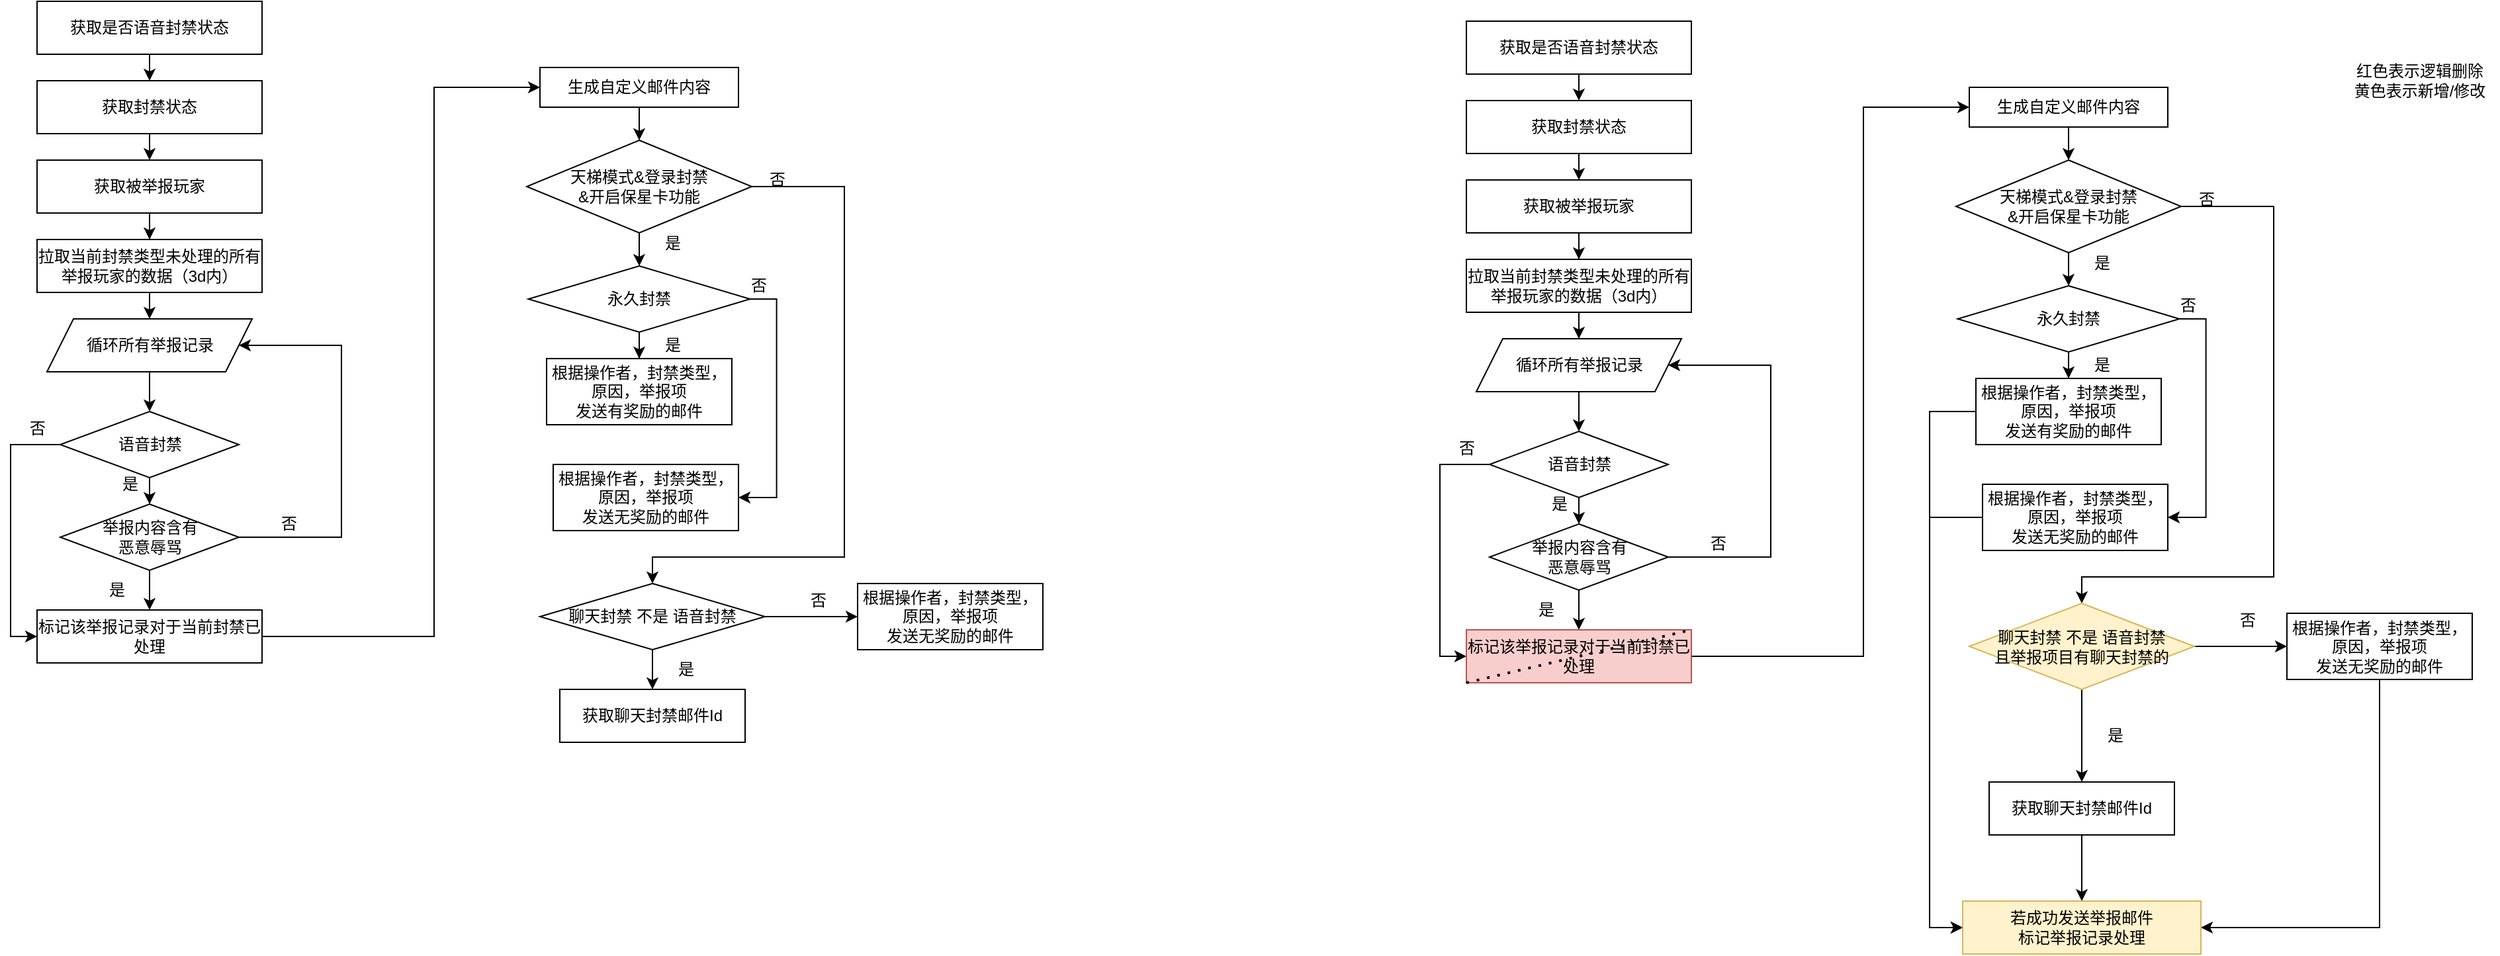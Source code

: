 <mxfile version="24.7.14">
  <diagram name="第 1 页" id="4FSL3MRzxva0yucp-lYa">
    <mxGraphModel dx="1434" dy="746" grid="1" gridSize="10" guides="1" tooltips="1" connect="1" arrows="1" fold="1" page="1" pageScale="1" pageWidth="4681" pageHeight="3300" math="0" shadow="0">
      <root>
        <mxCell id="0" />
        <mxCell id="1" parent="0" />
        <mxCell id="Age2WlZFDnUI9IWk4CiQ-43" style="edgeStyle=orthogonalEdgeStyle;rounded=0;orthogonalLoop=1;jettySize=auto;html=1;exitX=0.5;exitY=1;exitDx=0;exitDy=0;entryX=0.5;entryY=0;entryDx=0;entryDy=0;" parent="1" source="Age2WlZFDnUI9IWk4CiQ-1" target="Age2WlZFDnUI9IWk4CiQ-2" edge="1">
          <mxGeometry relative="1" as="geometry" />
        </mxCell>
        <mxCell id="Age2WlZFDnUI9IWk4CiQ-1" value="获取是否语音封禁状态" style="rounded=0;whiteSpace=wrap;html=1;" parent="1" vertex="1">
          <mxGeometry x="260" y="80" width="170" height="40" as="geometry" />
        </mxCell>
        <mxCell id="Age2WlZFDnUI9IWk4CiQ-44" style="edgeStyle=orthogonalEdgeStyle;rounded=0;orthogonalLoop=1;jettySize=auto;html=1;exitX=0.5;exitY=1;exitDx=0;exitDy=0;entryX=0.5;entryY=0;entryDx=0;entryDy=0;" parent="1" source="Age2WlZFDnUI9IWk4CiQ-2" target="Age2WlZFDnUI9IWk4CiQ-3" edge="1">
          <mxGeometry relative="1" as="geometry" />
        </mxCell>
        <mxCell id="Age2WlZFDnUI9IWk4CiQ-2" value="获取封禁状态" style="rounded=0;whiteSpace=wrap;html=1;" parent="1" vertex="1">
          <mxGeometry x="260" y="140" width="170" height="40" as="geometry" />
        </mxCell>
        <mxCell id="Age2WlZFDnUI9IWk4CiQ-45" style="edgeStyle=orthogonalEdgeStyle;rounded=0;orthogonalLoop=1;jettySize=auto;html=1;exitX=0.5;exitY=1;exitDx=0;exitDy=0;" parent="1" source="Age2WlZFDnUI9IWk4CiQ-3" target="Age2WlZFDnUI9IWk4CiQ-4" edge="1">
          <mxGeometry relative="1" as="geometry" />
        </mxCell>
        <mxCell id="Age2WlZFDnUI9IWk4CiQ-3" value="获取被举报玩家" style="rounded=0;whiteSpace=wrap;html=1;" parent="1" vertex="1">
          <mxGeometry x="260" y="200" width="170" height="40" as="geometry" />
        </mxCell>
        <mxCell id="Age2WlZFDnUI9IWk4CiQ-46" style="edgeStyle=orthogonalEdgeStyle;rounded=0;orthogonalLoop=1;jettySize=auto;html=1;exitX=0.5;exitY=1;exitDx=0;exitDy=0;" parent="1" source="Age2WlZFDnUI9IWk4CiQ-4" target="Age2WlZFDnUI9IWk4CiQ-9" edge="1">
          <mxGeometry relative="1" as="geometry" />
        </mxCell>
        <mxCell id="Age2WlZFDnUI9IWk4CiQ-4" value="拉取当前封禁类型未处理的所有举报玩家的数据（3d内）" style="rounded=0;whiteSpace=wrap;html=1;" parent="1" vertex="1">
          <mxGeometry x="260" y="260" width="170" height="40" as="geometry" />
        </mxCell>
        <mxCell id="Age2WlZFDnUI9IWk4CiQ-22" style="edgeStyle=orthogonalEdgeStyle;rounded=0;orthogonalLoop=1;jettySize=auto;html=1;exitX=0.5;exitY=1;exitDx=0;exitDy=0;entryX=0.5;entryY=0;entryDx=0;entryDy=0;" parent="1" source="Age2WlZFDnUI9IWk4CiQ-6" target="Age2WlZFDnUI9IWk4CiQ-8" edge="1">
          <mxGeometry relative="1" as="geometry" />
        </mxCell>
        <mxCell id="Age2WlZFDnUI9IWk4CiQ-25" style="edgeStyle=orthogonalEdgeStyle;rounded=0;orthogonalLoop=1;jettySize=auto;html=1;exitX=0;exitY=0.5;exitDx=0;exitDy=0;" parent="1" source="Age2WlZFDnUI9IWk4CiQ-6" target="Age2WlZFDnUI9IWk4CiQ-10" edge="1">
          <mxGeometry relative="1" as="geometry">
            <Array as="points">
              <mxPoint x="240" y="415" />
              <mxPoint x="240" y="560" />
            </Array>
          </mxGeometry>
        </mxCell>
        <mxCell id="Age2WlZFDnUI9IWk4CiQ-6" value="语音封禁" style="rhombus;whiteSpace=wrap;html=1;" parent="1" vertex="1">
          <mxGeometry x="277.5" y="390" width="135" height="50" as="geometry" />
        </mxCell>
        <mxCell id="Age2WlZFDnUI9IWk4CiQ-20" style="edgeStyle=orthogonalEdgeStyle;rounded=0;orthogonalLoop=1;jettySize=auto;html=1;exitX=1;exitY=0.5;exitDx=0;exitDy=0;entryX=1;entryY=0.5;entryDx=0;entryDy=0;" parent="1" source="Age2WlZFDnUI9IWk4CiQ-8" target="Age2WlZFDnUI9IWk4CiQ-9" edge="1">
          <mxGeometry relative="1" as="geometry">
            <Array as="points">
              <mxPoint x="490" y="485" />
              <mxPoint x="490" y="340" />
            </Array>
          </mxGeometry>
        </mxCell>
        <mxCell id="Age2WlZFDnUI9IWk4CiQ-27" style="edgeStyle=orthogonalEdgeStyle;rounded=0;orthogonalLoop=1;jettySize=auto;html=1;exitX=0.5;exitY=1;exitDx=0;exitDy=0;" parent="1" source="Age2WlZFDnUI9IWk4CiQ-8" target="Age2WlZFDnUI9IWk4CiQ-10" edge="1">
          <mxGeometry relative="1" as="geometry" />
        </mxCell>
        <mxCell id="Age2WlZFDnUI9IWk4CiQ-8" value="举报内容含有&lt;div&gt;恶意辱骂&lt;/div&gt;" style="rhombus;whiteSpace=wrap;html=1;" parent="1" vertex="1">
          <mxGeometry x="277.5" y="460" width="135" height="50" as="geometry" />
        </mxCell>
        <mxCell id="Age2WlZFDnUI9IWk4CiQ-24" style="edgeStyle=orthogonalEdgeStyle;rounded=0;orthogonalLoop=1;jettySize=auto;html=1;exitX=0.5;exitY=1;exitDx=0;exitDy=0;entryX=0.5;entryY=0;entryDx=0;entryDy=0;" parent="1" source="Age2WlZFDnUI9IWk4CiQ-9" target="Age2WlZFDnUI9IWk4CiQ-6" edge="1">
          <mxGeometry relative="1" as="geometry" />
        </mxCell>
        <mxCell id="Age2WlZFDnUI9IWk4CiQ-9" value="循环所有举报记录" style="shape=parallelogram;perimeter=parallelogramPerimeter;whiteSpace=wrap;html=1;fixedSize=1;" parent="1" vertex="1">
          <mxGeometry x="267.5" y="320" width="155" height="40" as="geometry" />
        </mxCell>
        <mxCell id="Age2WlZFDnUI9IWk4CiQ-29" style="edgeStyle=orthogonalEdgeStyle;rounded=0;orthogonalLoop=1;jettySize=auto;html=1;entryX=0;entryY=0.5;entryDx=0;entryDy=0;" parent="1" source="Age2WlZFDnUI9IWk4CiQ-10" target="Age2WlZFDnUI9IWk4CiQ-11" edge="1">
          <mxGeometry relative="1" as="geometry">
            <Array as="points">
              <mxPoint x="560" y="560" />
              <mxPoint x="560" y="145" />
            </Array>
          </mxGeometry>
        </mxCell>
        <mxCell id="Age2WlZFDnUI9IWk4CiQ-10" value="标记该举报记录对于当前封禁已处理" style="whiteSpace=wrap;html=1;" parent="1" vertex="1">
          <mxGeometry x="260" y="540" width="170" height="40" as="geometry" />
        </mxCell>
        <mxCell id="Age2WlZFDnUI9IWk4CiQ-30" style="edgeStyle=orthogonalEdgeStyle;rounded=0;orthogonalLoop=1;jettySize=auto;html=1;exitX=0.5;exitY=1;exitDx=0;exitDy=0;" parent="1" source="Age2WlZFDnUI9IWk4CiQ-11" target="Age2WlZFDnUI9IWk4CiQ-12" edge="1">
          <mxGeometry relative="1" as="geometry" />
        </mxCell>
        <mxCell id="Age2WlZFDnUI9IWk4CiQ-11" value="生成自定义邮件内容" style="rounded=0;whiteSpace=wrap;html=1;" parent="1" vertex="1">
          <mxGeometry x="640" y="130" width="150" height="30" as="geometry" />
        </mxCell>
        <mxCell id="Age2WlZFDnUI9IWk4CiQ-31" style="edgeStyle=orthogonalEdgeStyle;rounded=0;orthogonalLoop=1;jettySize=auto;html=1;exitX=0.5;exitY=1;exitDx=0;exitDy=0;" parent="1" source="Age2WlZFDnUI9IWk4CiQ-12" target="Age2WlZFDnUI9IWk4CiQ-13" edge="1">
          <mxGeometry relative="1" as="geometry" />
        </mxCell>
        <mxCell id="Age2WlZFDnUI9IWk4CiQ-37" style="edgeStyle=orthogonalEdgeStyle;rounded=0;orthogonalLoop=1;jettySize=auto;html=1;exitX=1;exitY=0.5;exitDx=0;exitDy=0;" parent="1" source="Age2WlZFDnUI9IWk4CiQ-12" target="Age2WlZFDnUI9IWk4CiQ-17" edge="1">
          <mxGeometry relative="1" as="geometry">
            <Array as="points">
              <mxPoint x="870" y="220" />
              <mxPoint x="870" y="500" />
              <mxPoint x="725" y="500" />
            </Array>
          </mxGeometry>
        </mxCell>
        <mxCell id="Age2WlZFDnUI9IWk4CiQ-12" value="天梯模式&amp;amp;登录封禁&lt;div&gt;&amp;amp;开启保星卡功能&lt;/div&gt;" style="rhombus;whiteSpace=wrap;html=1;" parent="1" vertex="1">
          <mxGeometry x="630" y="185" width="170" height="70" as="geometry" />
        </mxCell>
        <mxCell id="Age2WlZFDnUI9IWk4CiQ-33" style="edgeStyle=orthogonalEdgeStyle;rounded=0;orthogonalLoop=1;jettySize=auto;html=1;exitX=0.5;exitY=1;exitDx=0;exitDy=0;" parent="1" source="Age2WlZFDnUI9IWk4CiQ-13" target="Age2WlZFDnUI9IWk4CiQ-14" edge="1">
          <mxGeometry relative="1" as="geometry" />
        </mxCell>
        <mxCell id="Age2WlZFDnUI9IWk4CiQ-35" style="edgeStyle=orthogonalEdgeStyle;rounded=0;orthogonalLoop=1;jettySize=auto;html=1;exitX=1;exitY=0.5;exitDx=0;exitDy=0;entryX=1;entryY=0.5;entryDx=0;entryDy=0;" parent="1" source="Age2WlZFDnUI9IWk4CiQ-13" target="Age2WlZFDnUI9IWk4CiQ-15" edge="1">
          <mxGeometry relative="1" as="geometry" />
        </mxCell>
        <mxCell id="Age2WlZFDnUI9IWk4CiQ-13" value="永久封禁" style="rhombus;whiteSpace=wrap;html=1;" parent="1" vertex="1">
          <mxGeometry x="631.25" y="280" width="167.5" height="50" as="geometry" />
        </mxCell>
        <mxCell id="Age2WlZFDnUI9IWk4CiQ-14" value="&lt;div&gt;根据操作者，封禁类型，原因，举报项&lt;/div&gt;发送有奖励的邮件" style="whiteSpace=wrap;html=1;" parent="1" vertex="1">
          <mxGeometry x="645" y="350" width="140" height="50" as="geometry" />
        </mxCell>
        <mxCell id="Age2WlZFDnUI9IWk4CiQ-15" value="&lt;div&gt;根据操作者，封禁类型，原因，举报项&lt;/div&gt;发送无奖励的邮件" style="whiteSpace=wrap;html=1;" parent="1" vertex="1">
          <mxGeometry x="650" y="430" width="140" height="50" as="geometry" />
        </mxCell>
        <mxCell id="Age2WlZFDnUI9IWk4CiQ-39" style="edgeStyle=orthogonalEdgeStyle;rounded=0;orthogonalLoop=1;jettySize=auto;html=1;exitX=0.5;exitY=1;exitDx=0;exitDy=0;" parent="1" source="Age2WlZFDnUI9IWk4CiQ-17" target="Age2WlZFDnUI9IWk4CiQ-18" edge="1">
          <mxGeometry relative="1" as="geometry" />
        </mxCell>
        <mxCell id="Age2WlZFDnUI9IWk4CiQ-41" style="edgeStyle=orthogonalEdgeStyle;rounded=0;orthogonalLoop=1;jettySize=auto;html=1;exitX=1;exitY=0.5;exitDx=0;exitDy=0;entryX=0;entryY=0.5;entryDx=0;entryDy=0;" parent="1" source="Age2WlZFDnUI9IWk4CiQ-17" target="Age2WlZFDnUI9IWk4CiQ-19" edge="1">
          <mxGeometry relative="1" as="geometry" />
        </mxCell>
        <mxCell id="Age2WlZFDnUI9IWk4CiQ-17" value="聊天封禁 不是 语音封禁" style="rhombus;whiteSpace=wrap;html=1;" parent="1" vertex="1">
          <mxGeometry x="640" y="520" width="170" height="50" as="geometry" />
        </mxCell>
        <mxCell id="Age2WlZFDnUI9IWk4CiQ-18" value="获取聊天封禁邮件Id&lt;div&gt;&lt;/div&gt;" style="whiteSpace=wrap;html=1;" parent="1" vertex="1">
          <mxGeometry x="655" y="600" width="140" height="40" as="geometry" />
        </mxCell>
        <mxCell id="Age2WlZFDnUI9IWk4CiQ-19" value="&lt;div&gt;根据操作者，封禁类型，原因，举报项&lt;/div&gt;发送无奖励的邮件" style="whiteSpace=wrap;html=1;" parent="1" vertex="1">
          <mxGeometry x="880" y="520" width="140" height="50" as="geometry" />
        </mxCell>
        <mxCell id="Age2WlZFDnUI9IWk4CiQ-21" value="否" style="text;html=1;align=center;verticalAlign=middle;resizable=0;points=[];autosize=1;strokeColor=none;fillColor=none;" parent="1" vertex="1">
          <mxGeometry x="430" y="460" width="40" height="30" as="geometry" />
        </mxCell>
        <mxCell id="Age2WlZFDnUI9IWk4CiQ-23" value="是" style="text;html=1;align=center;verticalAlign=middle;resizable=0;points=[];autosize=1;strokeColor=none;fillColor=none;" parent="1" vertex="1">
          <mxGeometry x="310" y="430" width="40" height="30" as="geometry" />
        </mxCell>
        <mxCell id="Age2WlZFDnUI9IWk4CiQ-26" value="否" style="text;html=1;align=center;verticalAlign=middle;resizable=0;points=[];autosize=1;strokeColor=none;fillColor=none;" parent="1" vertex="1">
          <mxGeometry x="240" y="388" width="40" height="30" as="geometry" />
        </mxCell>
        <mxCell id="Age2WlZFDnUI9IWk4CiQ-28" value="是" style="text;html=1;align=center;verticalAlign=middle;resizable=0;points=[];autosize=1;strokeColor=none;fillColor=none;" parent="1" vertex="1">
          <mxGeometry x="300" y="510" width="40" height="30" as="geometry" />
        </mxCell>
        <mxCell id="Age2WlZFDnUI9IWk4CiQ-32" value="是" style="text;html=1;align=center;verticalAlign=middle;resizable=0;points=[];autosize=1;strokeColor=none;fillColor=none;" parent="1" vertex="1">
          <mxGeometry x="720" y="248" width="40" height="30" as="geometry" />
        </mxCell>
        <mxCell id="Age2WlZFDnUI9IWk4CiQ-34" value="是" style="text;html=1;align=center;verticalAlign=middle;resizable=0;points=[];autosize=1;strokeColor=none;fillColor=none;" parent="1" vertex="1">
          <mxGeometry x="720" y="325" width="40" height="30" as="geometry" />
        </mxCell>
        <mxCell id="Age2WlZFDnUI9IWk4CiQ-36" value="否" style="text;html=1;align=center;verticalAlign=middle;resizable=0;points=[];autosize=1;strokeColor=none;fillColor=none;" parent="1" vertex="1">
          <mxGeometry x="785" y="280" width="40" height="30" as="geometry" />
        </mxCell>
        <mxCell id="Age2WlZFDnUI9IWk4CiQ-38" value="否" style="text;html=1;align=center;verticalAlign=middle;resizable=0;points=[];autosize=1;strokeColor=none;fillColor=none;" parent="1" vertex="1">
          <mxGeometry x="798.75" y="200" width="40" height="30" as="geometry" />
        </mxCell>
        <mxCell id="Age2WlZFDnUI9IWk4CiQ-40" value="是" style="text;html=1;align=center;verticalAlign=middle;resizable=0;points=[];autosize=1;strokeColor=none;fillColor=none;" parent="1" vertex="1">
          <mxGeometry x="730" y="570" width="40" height="30" as="geometry" />
        </mxCell>
        <mxCell id="Age2WlZFDnUI9IWk4CiQ-42" value="否" style="text;html=1;align=center;verticalAlign=middle;resizable=0;points=[];autosize=1;strokeColor=none;fillColor=none;" parent="1" vertex="1">
          <mxGeometry x="830" y="518" width="40" height="30" as="geometry" />
        </mxCell>
        <mxCell id="OTYzF2b9YHP8ActhKxKk-1" style="edgeStyle=orthogonalEdgeStyle;rounded=0;orthogonalLoop=1;jettySize=auto;html=1;exitX=0.5;exitY=1;exitDx=0;exitDy=0;entryX=0.5;entryY=0;entryDx=0;entryDy=0;" edge="1" parent="1" source="OTYzF2b9YHP8ActhKxKk-2" target="OTYzF2b9YHP8ActhKxKk-4">
          <mxGeometry relative="1" as="geometry" />
        </mxCell>
        <mxCell id="OTYzF2b9YHP8ActhKxKk-2" value="获取是否语音封禁状态" style="rounded=0;whiteSpace=wrap;html=1;" vertex="1" parent="1">
          <mxGeometry x="1340" y="95" width="170" height="40" as="geometry" />
        </mxCell>
        <mxCell id="OTYzF2b9YHP8ActhKxKk-3" style="edgeStyle=orthogonalEdgeStyle;rounded=0;orthogonalLoop=1;jettySize=auto;html=1;exitX=0.5;exitY=1;exitDx=0;exitDy=0;entryX=0.5;entryY=0;entryDx=0;entryDy=0;" edge="1" parent="1" source="OTYzF2b9YHP8ActhKxKk-4" target="OTYzF2b9YHP8ActhKxKk-6">
          <mxGeometry relative="1" as="geometry" />
        </mxCell>
        <mxCell id="OTYzF2b9YHP8ActhKxKk-4" value="获取封禁状态" style="rounded=0;whiteSpace=wrap;html=1;" vertex="1" parent="1">
          <mxGeometry x="1340" y="155" width="170" height="40" as="geometry" />
        </mxCell>
        <mxCell id="OTYzF2b9YHP8ActhKxKk-5" style="edgeStyle=orthogonalEdgeStyle;rounded=0;orthogonalLoop=1;jettySize=auto;html=1;exitX=0.5;exitY=1;exitDx=0;exitDy=0;" edge="1" parent="1" source="OTYzF2b9YHP8ActhKxKk-6" target="OTYzF2b9YHP8ActhKxKk-8">
          <mxGeometry relative="1" as="geometry" />
        </mxCell>
        <mxCell id="OTYzF2b9YHP8ActhKxKk-6" value="获取被举报玩家" style="rounded=0;whiteSpace=wrap;html=1;" vertex="1" parent="1">
          <mxGeometry x="1340" y="215" width="170" height="40" as="geometry" />
        </mxCell>
        <mxCell id="OTYzF2b9YHP8ActhKxKk-7" style="edgeStyle=orthogonalEdgeStyle;rounded=0;orthogonalLoop=1;jettySize=auto;html=1;exitX=0.5;exitY=1;exitDx=0;exitDy=0;" edge="1" parent="1" source="OTYzF2b9YHP8ActhKxKk-8" target="OTYzF2b9YHP8ActhKxKk-16">
          <mxGeometry relative="1" as="geometry" />
        </mxCell>
        <mxCell id="OTYzF2b9YHP8ActhKxKk-8" value="拉取当前封禁类型未处理的所有举报玩家的数据（3d内）" style="rounded=0;whiteSpace=wrap;html=1;" vertex="1" parent="1">
          <mxGeometry x="1340" y="275" width="170" height="40" as="geometry" />
        </mxCell>
        <mxCell id="OTYzF2b9YHP8ActhKxKk-9" style="edgeStyle=orthogonalEdgeStyle;rounded=0;orthogonalLoop=1;jettySize=auto;html=1;exitX=0.5;exitY=1;exitDx=0;exitDy=0;entryX=0.5;entryY=0;entryDx=0;entryDy=0;" edge="1" parent="1" source="OTYzF2b9YHP8ActhKxKk-11" target="OTYzF2b9YHP8ActhKxKk-14">
          <mxGeometry relative="1" as="geometry" />
        </mxCell>
        <mxCell id="OTYzF2b9YHP8ActhKxKk-10" style="edgeStyle=orthogonalEdgeStyle;rounded=0;orthogonalLoop=1;jettySize=auto;html=1;exitX=0;exitY=0.5;exitDx=0;exitDy=0;" edge="1" parent="1" source="OTYzF2b9YHP8ActhKxKk-11" target="OTYzF2b9YHP8ActhKxKk-18">
          <mxGeometry relative="1" as="geometry">
            <Array as="points">
              <mxPoint x="1320" y="430" />
              <mxPoint x="1320" y="575" />
            </Array>
          </mxGeometry>
        </mxCell>
        <mxCell id="OTYzF2b9YHP8ActhKxKk-11" value="语音封禁" style="rhombus;whiteSpace=wrap;html=1;" vertex="1" parent="1">
          <mxGeometry x="1357.5" y="405" width="135" height="50" as="geometry" />
        </mxCell>
        <mxCell id="OTYzF2b9YHP8ActhKxKk-12" style="edgeStyle=orthogonalEdgeStyle;rounded=0;orthogonalLoop=1;jettySize=auto;html=1;exitX=1;exitY=0.5;exitDx=0;exitDy=0;entryX=1;entryY=0.5;entryDx=0;entryDy=0;" edge="1" parent="1" source="OTYzF2b9YHP8ActhKxKk-14" target="OTYzF2b9YHP8ActhKxKk-16">
          <mxGeometry relative="1" as="geometry">
            <Array as="points">
              <mxPoint x="1570" y="500" />
              <mxPoint x="1570" y="355" />
            </Array>
          </mxGeometry>
        </mxCell>
        <mxCell id="OTYzF2b9YHP8ActhKxKk-13" style="edgeStyle=orthogonalEdgeStyle;rounded=0;orthogonalLoop=1;jettySize=auto;html=1;exitX=0.5;exitY=1;exitDx=0;exitDy=0;" edge="1" parent="1" source="OTYzF2b9YHP8ActhKxKk-14" target="OTYzF2b9YHP8ActhKxKk-18">
          <mxGeometry relative="1" as="geometry" />
        </mxCell>
        <mxCell id="OTYzF2b9YHP8ActhKxKk-14" value="举报内容含有&lt;div&gt;恶意辱骂&lt;/div&gt;" style="rhombus;whiteSpace=wrap;html=1;" vertex="1" parent="1">
          <mxGeometry x="1357.5" y="475" width="135" height="50" as="geometry" />
        </mxCell>
        <mxCell id="OTYzF2b9YHP8ActhKxKk-15" style="edgeStyle=orthogonalEdgeStyle;rounded=0;orthogonalLoop=1;jettySize=auto;html=1;exitX=0.5;exitY=1;exitDx=0;exitDy=0;entryX=0.5;entryY=0;entryDx=0;entryDy=0;" edge="1" parent="1" source="OTYzF2b9YHP8ActhKxKk-16" target="OTYzF2b9YHP8ActhKxKk-11">
          <mxGeometry relative="1" as="geometry" />
        </mxCell>
        <mxCell id="OTYzF2b9YHP8ActhKxKk-16" value="循环所有举报记录" style="shape=parallelogram;perimeter=parallelogramPerimeter;whiteSpace=wrap;html=1;fixedSize=1;" vertex="1" parent="1">
          <mxGeometry x="1347.5" y="335" width="155" height="40" as="geometry" />
        </mxCell>
        <mxCell id="OTYzF2b9YHP8ActhKxKk-17" style="edgeStyle=orthogonalEdgeStyle;rounded=0;orthogonalLoop=1;jettySize=auto;html=1;entryX=0;entryY=0.5;entryDx=0;entryDy=0;" edge="1" parent="1" source="OTYzF2b9YHP8ActhKxKk-18" target="OTYzF2b9YHP8ActhKxKk-20">
          <mxGeometry relative="1" as="geometry">
            <Array as="points">
              <mxPoint x="1640" y="575" />
              <mxPoint x="1640" y="160" />
            </Array>
          </mxGeometry>
        </mxCell>
        <mxCell id="OTYzF2b9YHP8ActhKxKk-18" value="标记该举报记录对于当前封禁已处理" style="whiteSpace=wrap;html=1;fillColor=#f8cecc;strokeColor=#b85450;" vertex="1" parent="1">
          <mxGeometry x="1340" y="555" width="170" height="40" as="geometry" />
        </mxCell>
        <mxCell id="OTYzF2b9YHP8ActhKxKk-19" style="edgeStyle=orthogonalEdgeStyle;rounded=0;orthogonalLoop=1;jettySize=auto;html=1;exitX=0.5;exitY=1;exitDx=0;exitDy=0;" edge="1" parent="1" source="OTYzF2b9YHP8ActhKxKk-20" target="OTYzF2b9YHP8ActhKxKk-23">
          <mxGeometry relative="1" as="geometry" />
        </mxCell>
        <mxCell id="OTYzF2b9YHP8ActhKxKk-20" value="生成自定义邮件内容" style="rounded=0;whiteSpace=wrap;html=1;" vertex="1" parent="1">
          <mxGeometry x="1720" y="145" width="150" height="30" as="geometry" />
        </mxCell>
        <mxCell id="OTYzF2b9YHP8ActhKxKk-21" style="edgeStyle=orthogonalEdgeStyle;rounded=0;orthogonalLoop=1;jettySize=auto;html=1;exitX=0.5;exitY=1;exitDx=0;exitDy=0;" edge="1" parent="1" source="OTYzF2b9YHP8ActhKxKk-23" target="OTYzF2b9YHP8ActhKxKk-26">
          <mxGeometry relative="1" as="geometry" />
        </mxCell>
        <mxCell id="OTYzF2b9YHP8ActhKxKk-22" style="edgeStyle=orthogonalEdgeStyle;rounded=0;orthogonalLoop=1;jettySize=auto;html=1;exitX=1;exitY=0.5;exitDx=0;exitDy=0;" edge="1" parent="1" source="OTYzF2b9YHP8ActhKxKk-23" target="OTYzF2b9YHP8ActhKxKk-31">
          <mxGeometry relative="1" as="geometry">
            <Array as="points">
              <mxPoint x="1950" y="235" />
              <mxPoint x="1950" y="515" />
              <mxPoint x="1805" y="515" />
            </Array>
          </mxGeometry>
        </mxCell>
        <mxCell id="OTYzF2b9YHP8ActhKxKk-23" value="天梯模式&amp;amp;登录封禁&lt;div&gt;&amp;amp;开启保星卡功能&lt;/div&gt;" style="rhombus;whiteSpace=wrap;html=1;" vertex="1" parent="1">
          <mxGeometry x="1710" y="200" width="170" height="70" as="geometry" />
        </mxCell>
        <mxCell id="OTYzF2b9YHP8ActhKxKk-24" style="edgeStyle=orthogonalEdgeStyle;rounded=0;orthogonalLoop=1;jettySize=auto;html=1;exitX=0.5;exitY=1;exitDx=0;exitDy=0;" edge="1" parent="1" source="OTYzF2b9YHP8ActhKxKk-26" target="OTYzF2b9YHP8ActhKxKk-27">
          <mxGeometry relative="1" as="geometry" />
        </mxCell>
        <mxCell id="OTYzF2b9YHP8ActhKxKk-25" style="edgeStyle=orthogonalEdgeStyle;rounded=0;orthogonalLoop=1;jettySize=auto;html=1;exitX=1;exitY=0.5;exitDx=0;exitDy=0;entryX=1;entryY=0.5;entryDx=0;entryDy=0;" edge="1" parent="1" source="OTYzF2b9YHP8ActhKxKk-26" target="OTYzF2b9YHP8ActhKxKk-28">
          <mxGeometry relative="1" as="geometry" />
        </mxCell>
        <mxCell id="OTYzF2b9YHP8ActhKxKk-26" value="永久封禁" style="rhombus;whiteSpace=wrap;html=1;" vertex="1" parent="1">
          <mxGeometry x="1711.25" y="295" width="167.5" height="50" as="geometry" />
        </mxCell>
        <mxCell id="OTYzF2b9YHP8ActhKxKk-47" style="edgeStyle=orthogonalEdgeStyle;rounded=0;orthogonalLoop=1;jettySize=auto;html=1;exitX=0;exitY=0.5;exitDx=0;exitDy=0;entryX=0;entryY=0.5;entryDx=0;entryDy=0;" edge="1" parent="1" source="OTYzF2b9YHP8ActhKxKk-27" target="OTYzF2b9YHP8ActhKxKk-46">
          <mxGeometry relative="1" as="geometry">
            <Array as="points">
              <mxPoint x="1690" y="390" />
              <mxPoint x="1690" y="780" />
            </Array>
          </mxGeometry>
        </mxCell>
        <mxCell id="OTYzF2b9YHP8ActhKxKk-27" value="&lt;div&gt;根据操作者，封禁类型，原因，举报项&lt;/div&gt;发送有奖励的邮件" style="whiteSpace=wrap;html=1;" vertex="1" parent="1">
          <mxGeometry x="1725" y="365" width="140" height="50" as="geometry" />
        </mxCell>
        <mxCell id="OTYzF2b9YHP8ActhKxKk-48" style="edgeStyle=orthogonalEdgeStyle;rounded=0;orthogonalLoop=1;jettySize=auto;html=1;exitX=0;exitY=0.5;exitDx=0;exitDy=0;entryX=0;entryY=0.5;entryDx=0;entryDy=0;" edge="1" parent="1" source="OTYzF2b9YHP8ActhKxKk-28" target="OTYzF2b9YHP8ActhKxKk-46">
          <mxGeometry relative="1" as="geometry">
            <Array as="points">
              <mxPoint x="1690" y="470" />
              <mxPoint x="1690" y="780" />
            </Array>
          </mxGeometry>
        </mxCell>
        <mxCell id="OTYzF2b9YHP8ActhKxKk-28" value="&lt;div&gt;根据操作者，封禁类型，原因，举报项&lt;/div&gt;发送无奖励的邮件" style="whiteSpace=wrap;html=1;" vertex="1" parent="1">
          <mxGeometry x="1730" y="445" width="140" height="50" as="geometry" />
        </mxCell>
        <mxCell id="OTYzF2b9YHP8ActhKxKk-29" style="edgeStyle=orthogonalEdgeStyle;rounded=0;orthogonalLoop=1;jettySize=auto;html=1;exitX=0.5;exitY=1;exitDx=0;exitDy=0;" edge="1" parent="1" source="OTYzF2b9YHP8ActhKxKk-31" target="OTYzF2b9YHP8ActhKxKk-32">
          <mxGeometry relative="1" as="geometry" />
        </mxCell>
        <mxCell id="OTYzF2b9YHP8ActhKxKk-30" style="edgeStyle=orthogonalEdgeStyle;rounded=0;orthogonalLoop=1;jettySize=auto;html=1;exitX=1;exitY=0.5;exitDx=0;exitDy=0;entryX=0;entryY=0.5;entryDx=0;entryDy=0;" edge="1" parent="1" source="OTYzF2b9YHP8ActhKxKk-31" target="OTYzF2b9YHP8ActhKxKk-33">
          <mxGeometry relative="1" as="geometry" />
        </mxCell>
        <mxCell id="OTYzF2b9YHP8ActhKxKk-31" value="聊天封禁 不是 语音封禁&lt;div&gt;且举报项目有聊天封禁的&lt;/div&gt;" style="rhombus;whiteSpace=wrap;html=1;fillColor=#fff2cc;strokeColor=#d6b656;" vertex="1" parent="1">
          <mxGeometry x="1720" y="535" width="170" height="65" as="geometry" />
        </mxCell>
        <mxCell id="OTYzF2b9YHP8ActhKxKk-49" style="edgeStyle=orthogonalEdgeStyle;rounded=0;orthogonalLoop=1;jettySize=auto;html=1;exitX=0.5;exitY=1;exitDx=0;exitDy=0;" edge="1" parent="1" source="OTYzF2b9YHP8ActhKxKk-32" target="OTYzF2b9YHP8ActhKxKk-46">
          <mxGeometry relative="1" as="geometry" />
        </mxCell>
        <mxCell id="OTYzF2b9YHP8ActhKxKk-32" value="获取聊天封禁邮件Id&lt;div&gt;&lt;/div&gt;" style="whiteSpace=wrap;html=1;" vertex="1" parent="1">
          <mxGeometry x="1735" y="670" width="140" height="40" as="geometry" />
        </mxCell>
        <mxCell id="OTYzF2b9YHP8ActhKxKk-50" style="edgeStyle=orthogonalEdgeStyle;rounded=0;orthogonalLoop=1;jettySize=auto;html=1;exitX=0.5;exitY=1;exitDx=0;exitDy=0;entryX=1;entryY=0.5;entryDx=0;entryDy=0;" edge="1" parent="1" source="OTYzF2b9YHP8ActhKxKk-33" target="OTYzF2b9YHP8ActhKxKk-46">
          <mxGeometry relative="1" as="geometry" />
        </mxCell>
        <mxCell id="OTYzF2b9YHP8ActhKxKk-33" value="&lt;div&gt;根据操作者，封禁类型，原因，举报项&lt;/div&gt;发送无奖励的邮件" style="whiteSpace=wrap;html=1;" vertex="1" parent="1">
          <mxGeometry x="1960" y="542.5" width="140" height="50" as="geometry" />
        </mxCell>
        <mxCell id="OTYzF2b9YHP8ActhKxKk-34" value="否" style="text;html=1;align=center;verticalAlign=middle;resizable=0;points=[];autosize=1;strokeColor=none;fillColor=none;" vertex="1" parent="1">
          <mxGeometry x="1510" y="475" width="40" height="30" as="geometry" />
        </mxCell>
        <mxCell id="OTYzF2b9YHP8ActhKxKk-35" value="是" style="text;html=1;align=center;verticalAlign=middle;resizable=0;points=[];autosize=1;strokeColor=none;fillColor=none;" vertex="1" parent="1">
          <mxGeometry x="1390" y="445" width="40" height="30" as="geometry" />
        </mxCell>
        <mxCell id="OTYzF2b9YHP8ActhKxKk-36" value="否" style="text;html=1;align=center;verticalAlign=middle;resizable=0;points=[];autosize=1;strokeColor=none;fillColor=none;" vertex="1" parent="1">
          <mxGeometry x="1320" y="403" width="40" height="30" as="geometry" />
        </mxCell>
        <mxCell id="OTYzF2b9YHP8ActhKxKk-37" value="是" style="text;html=1;align=center;verticalAlign=middle;resizable=0;points=[];autosize=1;strokeColor=none;fillColor=none;" vertex="1" parent="1">
          <mxGeometry x="1380" y="525" width="40" height="30" as="geometry" />
        </mxCell>
        <mxCell id="OTYzF2b9YHP8ActhKxKk-38" value="是" style="text;html=1;align=center;verticalAlign=middle;resizable=0;points=[];autosize=1;strokeColor=none;fillColor=none;" vertex="1" parent="1">
          <mxGeometry x="1800" y="263" width="40" height="30" as="geometry" />
        </mxCell>
        <mxCell id="OTYzF2b9YHP8ActhKxKk-39" value="是" style="text;html=1;align=center;verticalAlign=middle;resizable=0;points=[];autosize=1;strokeColor=none;fillColor=none;" vertex="1" parent="1">
          <mxGeometry x="1800" y="340" width="40" height="30" as="geometry" />
        </mxCell>
        <mxCell id="OTYzF2b9YHP8ActhKxKk-40" value="否" style="text;html=1;align=center;verticalAlign=middle;resizable=0;points=[];autosize=1;strokeColor=none;fillColor=none;" vertex="1" parent="1">
          <mxGeometry x="1865" y="295" width="40" height="30" as="geometry" />
        </mxCell>
        <mxCell id="OTYzF2b9YHP8ActhKxKk-41" value="否" style="text;html=1;align=center;verticalAlign=middle;resizable=0;points=[];autosize=1;strokeColor=none;fillColor=none;" vertex="1" parent="1">
          <mxGeometry x="1878.75" y="215" width="40" height="30" as="geometry" />
        </mxCell>
        <mxCell id="OTYzF2b9YHP8ActhKxKk-42" value="是" style="text;html=1;align=center;verticalAlign=middle;resizable=0;points=[];autosize=1;strokeColor=none;fillColor=none;" vertex="1" parent="1">
          <mxGeometry x="1810" y="620" width="40" height="30" as="geometry" />
        </mxCell>
        <mxCell id="OTYzF2b9YHP8ActhKxKk-43" value="否" style="text;html=1;align=center;verticalAlign=middle;resizable=0;points=[];autosize=1;strokeColor=none;fillColor=none;" vertex="1" parent="1">
          <mxGeometry x="1910" y="533" width="40" height="30" as="geometry" />
        </mxCell>
        <mxCell id="OTYzF2b9YHP8ActhKxKk-45" value="" style="endArrow=none;dashed=1;html=1;dashPattern=1 3;strokeWidth=2;rounded=0;exitX=0;exitY=1;exitDx=0;exitDy=0;entryX=1;entryY=0;entryDx=0;entryDy=0;" edge="1" parent="1" source="OTYzF2b9YHP8ActhKxKk-18" target="OTYzF2b9YHP8ActhKxKk-18">
          <mxGeometry width="50" height="50" relative="1" as="geometry">
            <mxPoint x="1340" y="600" as="sourcePoint" />
            <mxPoint x="1510" y="555" as="targetPoint" />
          </mxGeometry>
        </mxCell>
        <mxCell id="OTYzF2b9YHP8ActhKxKk-46" value="若成功发送举报邮件&lt;div&gt;标记举报记录处理&lt;/div&gt;" style="whiteSpace=wrap;html=1;fillColor=#fff2cc;strokeColor=#d6b656;" vertex="1" parent="1">
          <mxGeometry x="1715" y="760" width="180" height="40" as="geometry" />
        </mxCell>
        <mxCell id="OTYzF2b9YHP8ActhKxKk-51" value="红色表示逻辑删除&lt;div&gt;黄色表示新增/修改&lt;/div&gt;" style="text;html=1;align=center;verticalAlign=middle;resizable=0;points=[];autosize=1;strokeColor=none;fillColor=none;" vertex="1" parent="1">
          <mxGeometry x="2000" y="120" width="120" height="40" as="geometry" />
        </mxCell>
      </root>
    </mxGraphModel>
  </diagram>
</mxfile>

